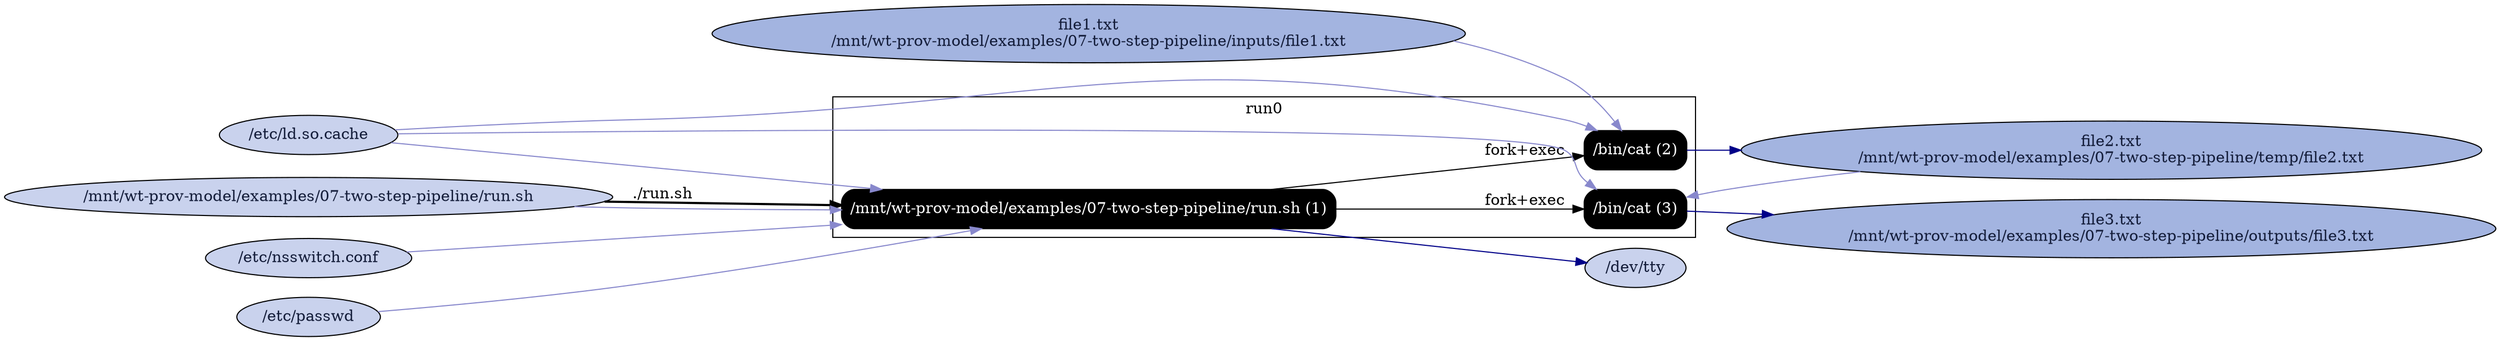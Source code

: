 digraph G {
    rankdir=LR;

    /* programs */
    node [shape=box fontcolor=white fillcolor=black style="filled,rounded"];
    subgraph cluster_run0 {
        label="run0";
        prog0 [label="/mnt/wt-prov-model/examples/07-two-step-pipeline/run.sh (1)"];
        prog1 [label="/bin/cat (2)"];
        prog0 -> prog1 [label="fork+exec"];
        prog2 [label="/bin/cat (3)"];
        prog0 -> prog2 [label="fork+exec"];
    }

    node [shape=ellipse fontcolor="#131C39" fillcolor="#C9D2ED"];

    /* other files */
    "/dev/tty";
    "/etc/ld.so.cache";
    "/etc/nsswitch.conf";
    "/etc/passwd";
    "/mnt/wt-prov-model/examples/07-two-step-pipeline/inputs/file1.txt" [fillcolor="#A3B4E0", label="file1.txt\n/mnt/wt-prov-model/examples/07-two-step-pipeline/inputs/file1.txt"];
    "/mnt/wt-prov-model/examples/07-two-step-pipeline/outputs/file3.txt" [fillcolor="#A3B4E0", label="file3.txt\n/mnt/wt-prov-model/examples/07-two-step-pipeline/outputs/file3.txt"];
    "/mnt/wt-prov-model/examples/07-two-step-pipeline/run.sh";
    "/mnt/wt-prov-model/examples/07-two-step-pipeline/temp/file2.txt" [fillcolor="#A3B4E0", label="file2.txt\n/mnt/wt-prov-model/examples/07-two-step-pipeline/temp/file2.txt"];

    "/mnt/wt-prov-model/examples/07-two-step-pipeline/run.sh" -> prog0 [style=bold, label="./run.sh"];
    "/etc/ld.so.cache" -> prog0 [color="#8888CC"];
    prog0 -> "/dev/tty" [color="#000088"];
    "/etc/nsswitch.conf" -> prog0 [color="#8888CC"];
    "/etc/passwd" -> prog0 [color="#8888CC"];
    "/mnt/wt-prov-model/examples/07-two-step-pipeline/run.sh" -> prog0 [color="#8888CC"];
    prog1 -> "/mnt/wt-prov-model/examples/07-two-step-pipeline/temp/file2.txt" [color="#000088"];
    "/etc/ld.so.cache" -> prog1 [color="#8888CC"];
    "/mnt/wt-prov-model/examples/07-two-step-pipeline/inputs/file1.txt" -> prog1 [color="#8888CC"];
    prog2 -> "/mnt/wt-prov-model/examples/07-two-step-pipeline/outputs/file3.txt" [color="#000088"];
    "/etc/ld.so.cache" -> prog2 [color="#8888CC"];
    "/mnt/wt-prov-model/examples/07-two-step-pipeline/temp/file2.txt" -> prog2 [color="#8888CC"];
}
